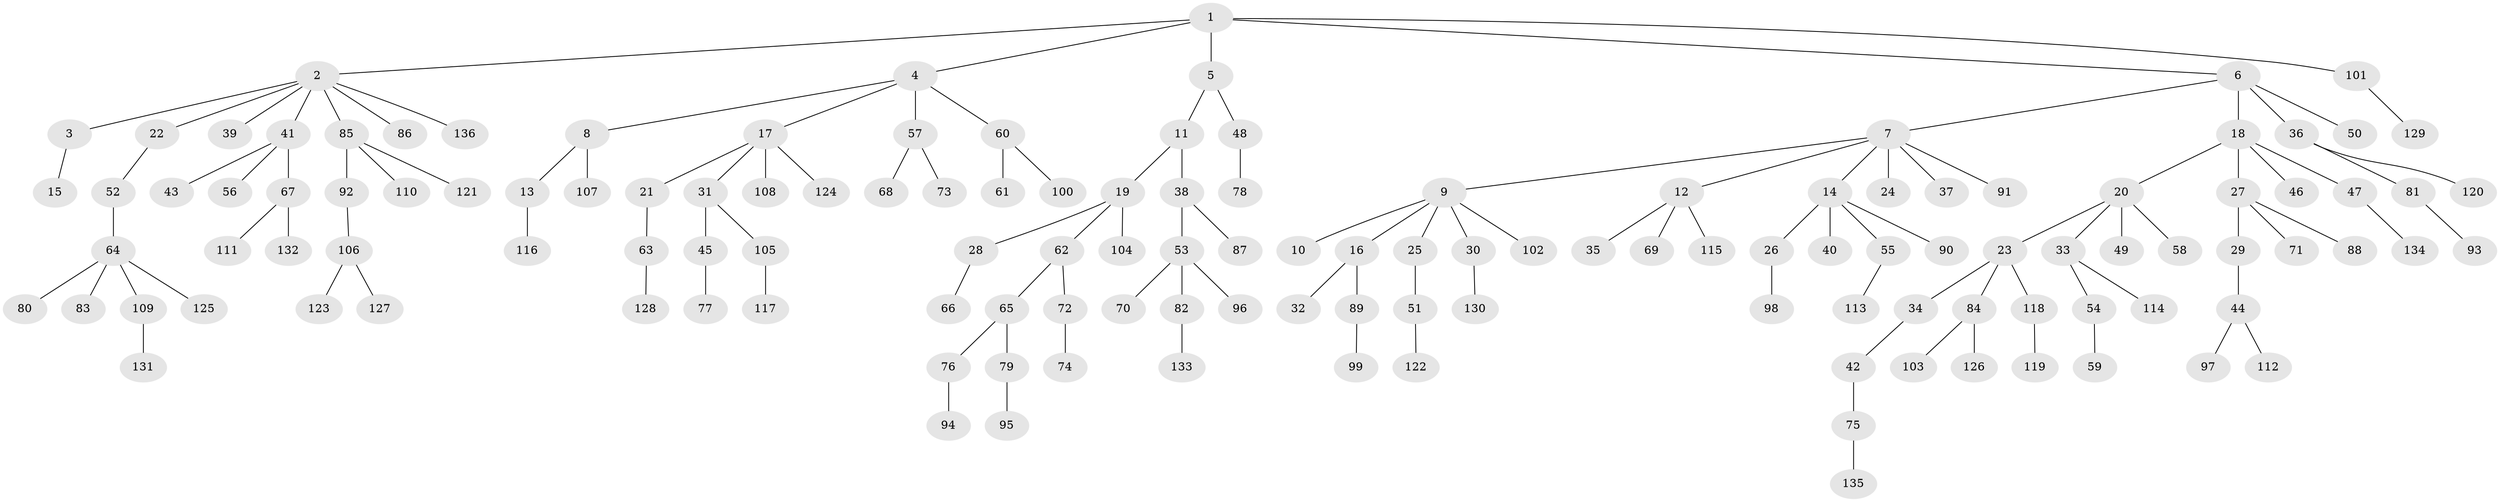 // coarse degree distribution, {8: 0.014705882352941176, 4: 0.08823529411764706, 1: 0.5441176470588235, 6: 0.029411764705882353, 3: 0.1323529411764706, 2: 0.19117647058823528}
// Generated by graph-tools (version 1.1) at 2025/37/03/04/25 23:37:17]
// undirected, 136 vertices, 135 edges
graph export_dot {
  node [color=gray90,style=filled];
  1;
  2;
  3;
  4;
  5;
  6;
  7;
  8;
  9;
  10;
  11;
  12;
  13;
  14;
  15;
  16;
  17;
  18;
  19;
  20;
  21;
  22;
  23;
  24;
  25;
  26;
  27;
  28;
  29;
  30;
  31;
  32;
  33;
  34;
  35;
  36;
  37;
  38;
  39;
  40;
  41;
  42;
  43;
  44;
  45;
  46;
  47;
  48;
  49;
  50;
  51;
  52;
  53;
  54;
  55;
  56;
  57;
  58;
  59;
  60;
  61;
  62;
  63;
  64;
  65;
  66;
  67;
  68;
  69;
  70;
  71;
  72;
  73;
  74;
  75;
  76;
  77;
  78;
  79;
  80;
  81;
  82;
  83;
  84;
  85;
  86;
  87;
  88;
  89;
  90;
  91;
  92;
  93;
  94;
  95;
  96;
  97;
  98;
  99;
  100;
  101;
  102;
  103;
  104;
  105;
  106;
  107;
  108;
  109;
  110;
  111;
  112;
  113;
  114;
  115;
  116;
  117;
  118;
  119;
  120;
  121;
  122;
  123;
  124;
  125;
  126;
  127;
  128;
  129;
  130;
  131;
  132;
  133;
  134;
  135;
  136;
  1 -- 2;
  1 -- 4;
  1 -- 5;
  1 -- 6;
  1 -- 101;
  2 -- 3;
  2 -- 22;
  2 -- 39;
  2 -- 41;
  2 -- 85;
  2 -- 86;
  2 -- 136;
  3 -- 15;
  4 -- 8;
  4 -- 17;
  4 -- 57;
  4 -- 60;
  5 -- 11;
  5 -- 48;
  6 -- 7;
  6 -- 18;
  6 -- 36;
  6 -- 50;
  7 -- 9;
  7 -- 12;
  7 -- 14;
  7 -- 24;
  7 -- 37;
  7 -- 91;
  8 -- 13;
  8 -- 107;
  9 -- 10;
  9 -- 16;
  9 -- 25;
  9 -- 30;
  9 -- 102;
  11 -- 19;
  11 -- 38;
  12 -- 35;
  12 -- 69;
  12 -- 115;
  13 -- 116;
  14 -- 26;
  14 -- 40;
  14 -- 55;
  14 -- 90;
  16 -- 32;
  16 -- 89;
  17 -- 21;
  17 -- 31;
  17 -- 108;
  17 -- 124;
  18 -- 20;
  18 -- 27;
  18 -- 46;
  18 -- 47;
  19 -- 28;
  19 -- 62;
  19 -- 104;
  20 -- 23;
  20 -- 33;
  20 -- 49;
  20 -- 58;
  21 -- 63;
  22 -- 52;
  23 -- 34;
  23 -- 84;
  23 -- 118;
  25 -- 51;
  26 -- 98;
  27 -- 29;
  27 -- 71;
  27 -- 88;
  28 -- 66;
  29 -- 44;
  30 -- 130;
  31 -- 45;
  31 -- 105;
  33 -- 54;
  33 -- 114;
  34 -- 42;
  36 -- 81;
  36 -- 120;
  38 -- 53;
  38 -- 87;
  41 -- 43;
  41 -- 56;
  41 -- 67;
  42 -- 75;
  44 -- 97;
  44 -- 112;
  45 -- 77;
  47 -- 134;
  48 -- 78;
  51 -- 122;
  52 -- 64;
  53 -- 70;
  53 -- 82;
  53 -- 96;
  54 -- 59;
  55 -- 113;
  57 -- 68;
  57 -- 73;
  60 -- 61;
  60 -- 100;
  62 -- 65;
  62 -- 72;
  63 -- 128;
  64 -- 80;
  64 -- 83;
  64 -- 109;
  64 -- 125;
  65 -- 76;
  65 -- 79;
  67 -- 111;
  67 -- 132;
  72 -- 74;
  75 -- 135;
  76 -- 94;
  79 -- 95;
  81 -- 93;
  82 -- 133;
  84 -- 103;
  84 -- 126;
  85 -- 92;
  85 -- 110;
  85 -- 121;
  89 -- 99;
  92 -- 106;
  101 -- 129;
  105 -- 117;
  106 -- 123;
  106 -- 127;
  109 -- 131;
  118 -- 119;
}
